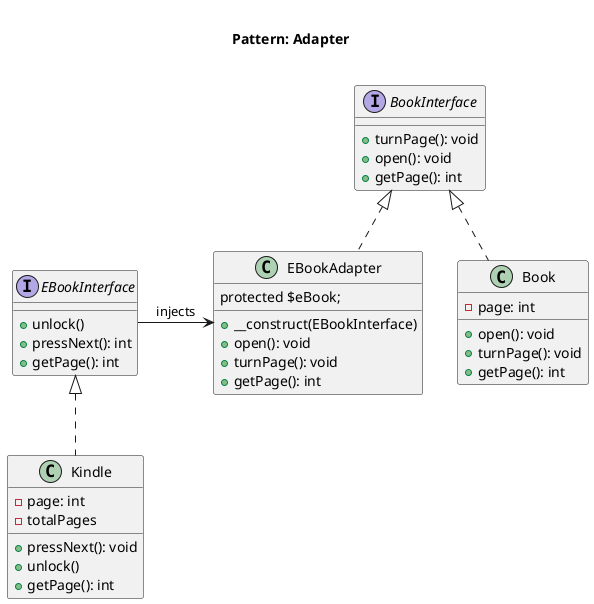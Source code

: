 @startuml
    Title <size:20>\nPattern: Adapter\n

    class Book implements BookInterface {
        - page: int
        + open(): void
        + turnPage(): void
        + getPage(): int
    }

    interface BookInterface {
        + turnPage(): void
        + open(): void
        + getPage(): int
    }

    class Kindle implements EBookInterface {
        - page: int
        - totalPages
        + pressNext(): void
        + unlock()
        + getPage(): int
    }

    class EBookAdapter implements BookInterface {
        protected $eBook;
        + __construct(EBookInterface)
        + open(): void
        + turnPage(): void
        + getPage(): int
    }

    interface EBookInterface {
        + unlock()
        + pressNext(): int
        + getPage(): int
    }

    EBookInterface -right-> EBookAdapter: injects
@enduml